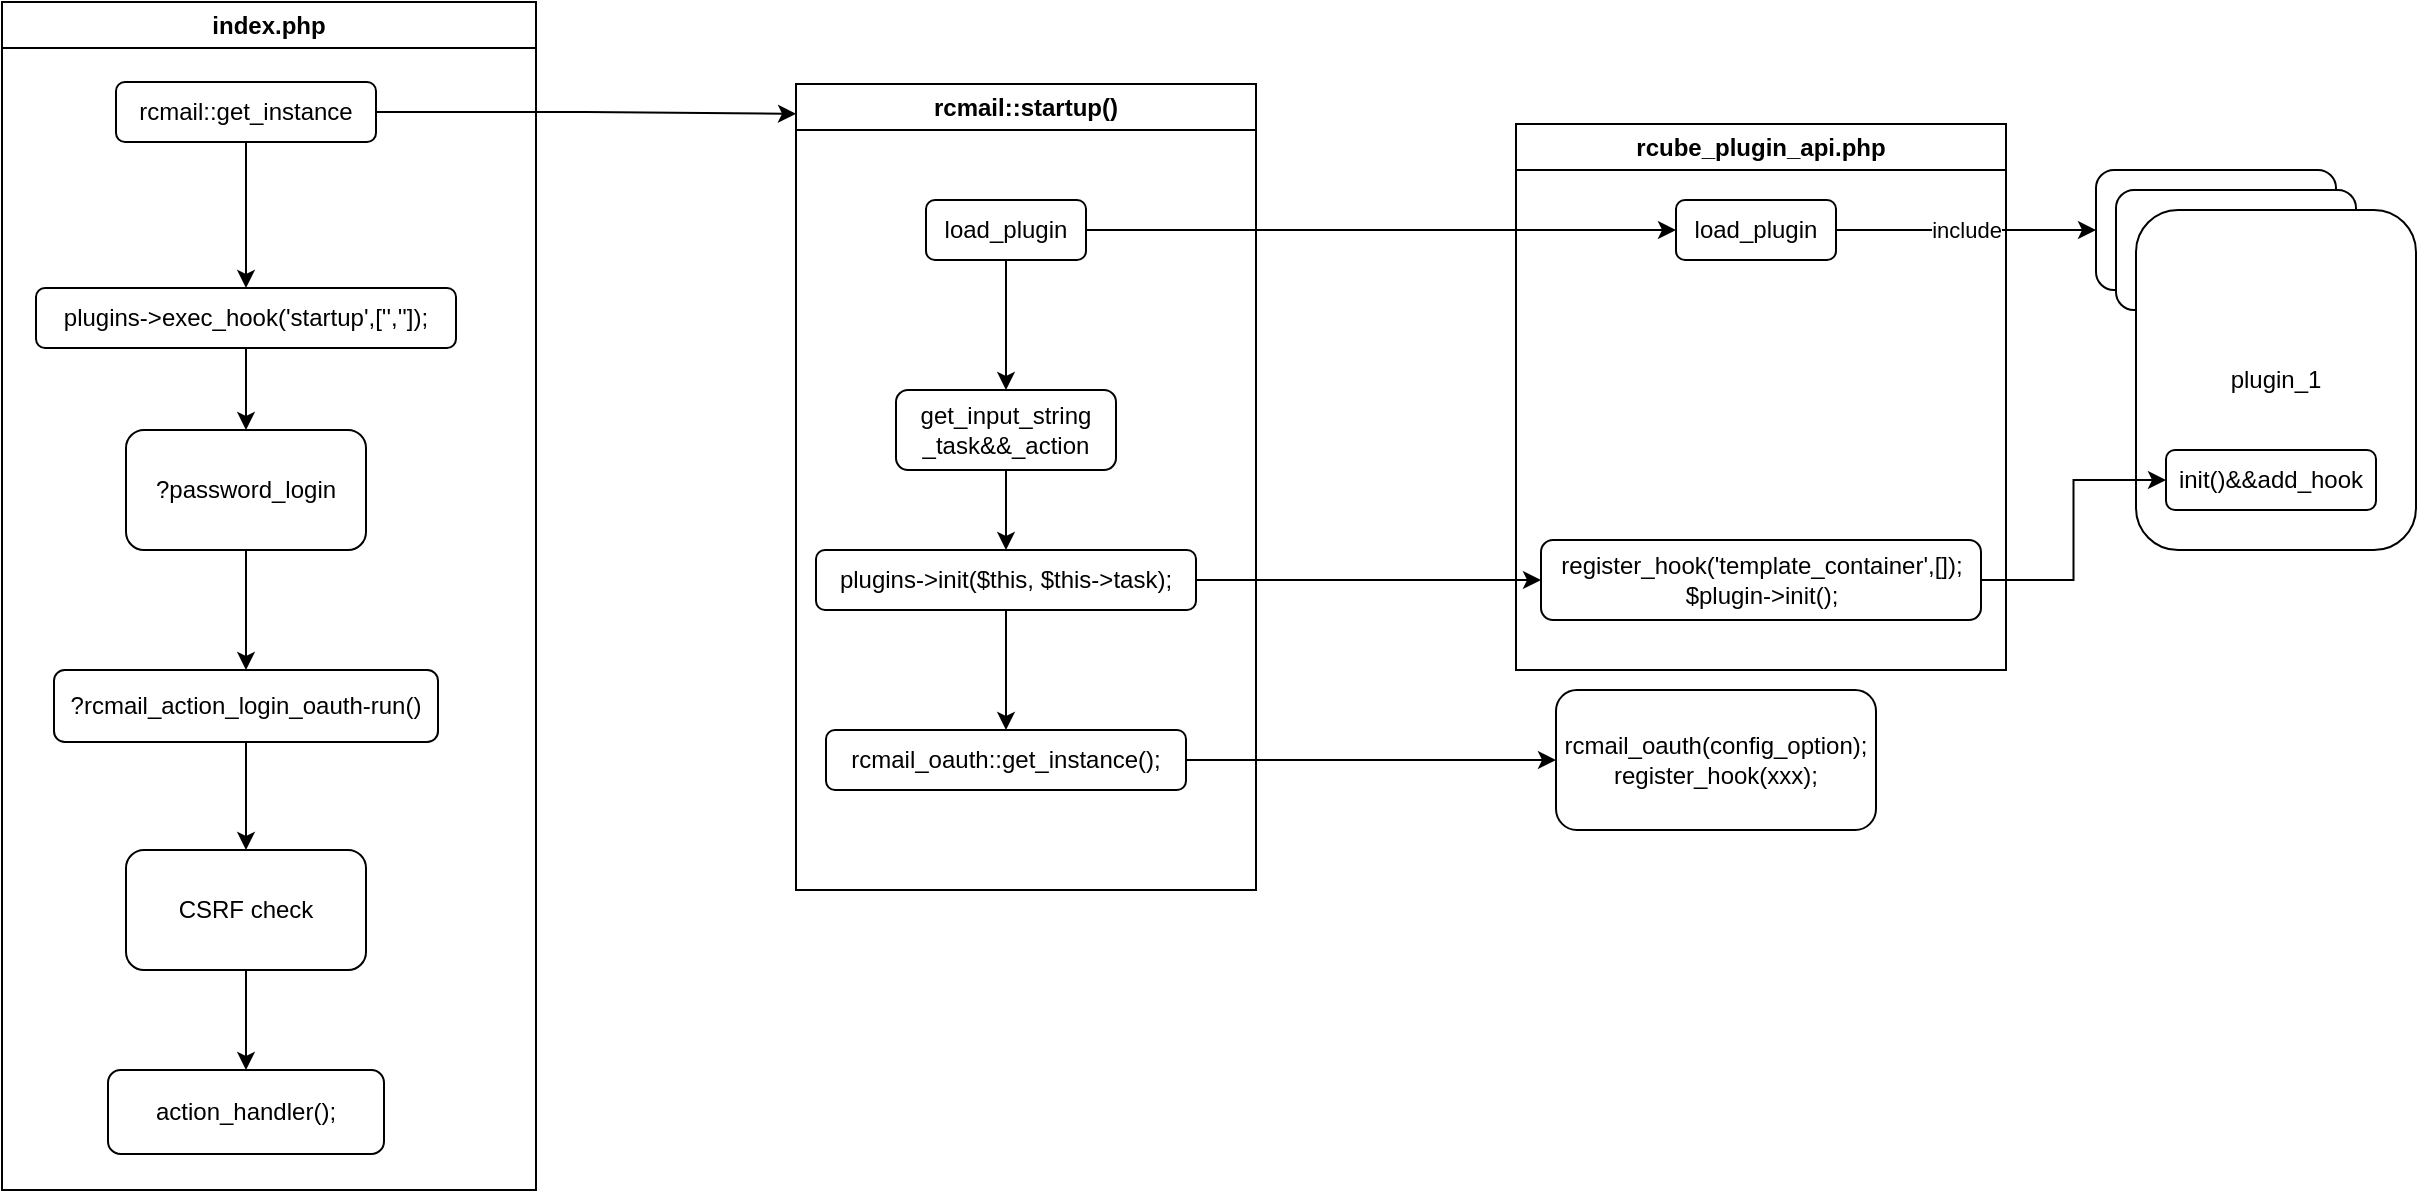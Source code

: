 <mxfile version="21.0.8" type="github">
  <diagram name="第 1 页" id="ePscFV2YcZ97pRkeltCn">
    <mxGraphModel dx="954" dy="529" grid="1" gridSize="10" guides="1" tooltips="1" connect="1" arrows="1" fold="1" page="1" pageScale="1" pageWidth="1600" pageHeight="1200" math="0" shadow="0">
      <root>
        <mxCell id="0" />
        <mxCell id="1" parent="0" />
        <mxCell id="Cq3rYmm9DUNjAHLXpiPS-3" value="index.php" style="swimlane;whiteSpace=wrap;html=1;shadow=0;" parent="1" vertex="1">
          <mxGeometry x="243" y="196" width="267" height="594" as="geometry">
            <mxRectangle x="330" y="180" width="140" height="30" as="alternateBounds" />
          </mxGeometry>
        </mxCell>
        <mxCell id="Cq3rYmm9DUNjAHLXpiPS-11" value="" style="edgeStyle=orthogonalEdgeStyle;rounded=0;orthogonalLoop=1;jettySize=auto;html=1;shadow=0;" parent="Cq3rYmm9DUNjAHLXpiPS-3" source="Cq3rYmm9DUNjAHLXpiPS-1" target="Cq3rYmm9DUNjAHLXpiPS-10" edge="1">
          <mxGeometry relative="1" as="geometry" />
        </mxCell>
        <mxCell id="Cq3rYmm9DUNjAHLXpiPS-1" value="rcmail::get_instance" style="rounded=1;whiteSpace=wrap;html=1;shadow=0;" parent="Cq3rYmm9DUNjAHLXpiPS-3" vertex="1">
          <mxGeometry x="57" y="40" width="130" height="30" as="geometry" />
        </mxCell>
        <mxCell id="Cq3rYmm9DUNjAHLXpiPS-42" value="" style="edgeStyle=orthogonalEdgeStyle;rounded=0;orthogonalLoop=1;jettySize=auto;html=1;" parent="Cq3rYmm9DUNjAHLXpiPS-3" source="Cq3rYmm9DUNjAHLXpiPS-10" target="Cq3rYmm9DUNjAHLXpiPS-41" edge="1">
          <mxGeometry relative="1" as="geometry" />
        </mxCell>
        <mxCell id="Cq3rYmm9DUNjAHLXpiPS-10" value="plugins-&amp;gt;exec_hook(&#39;startup&#39;,[&#39;&#39;,&#39;&#39;]);" style="whiteSpace=wrap;html=1;rounded=1;shadow=0;" parent="Cq3rYmm9DUNjAHLXpiPS-3" vertex="1">
          <mxGeometry x="17" y="143" width="210" height="30" as="geometry" />
        </mxCell>
        <mxCell id="Cq3rYmm9DUNjAHLXpiPS-44" value="" style="edgeStyle=orthogonalEdgeStyle;rounded=0;orthogonalLoop=1;jettySize=auto;html=1;" parent="Cq3rYmm9DUNjAHLXpiPS-3" source="Cq3rYmm9DUNjAHLXpiPS-41" target="Cq3rYmm9DUNjAHLXpiPS-43" edge="1">
          <mxGeometry relative="1" as="geometry" />
        </mxCell>
        <mxCell id="Cq3rYmm9DUNjAHLXpiPS-41" value="?password_login" style="rounded=1;whiteSpace=wrap;html=1;shadow=0;" parent="Cq3rYmm9DUNjAHLXpiPS-3" vertex="1">
          <mxGeometry x="62" y="214" width="120" height="60" as="geometry" />
        </mxCell>
        <mxCell id="tA15_gE2UNcbUZuchH2e-3" style="edgeStyle=orthogonalEdgeStyle;rounded=0;orthogonalLoop=1;jettySize=auto;html=1;exitX=0.5;exitY=1;exitDx=0;exitDy=0;entryX=0.5;entryY=0;entryDx=0;entryDy=0;" edge="1" parent="Cq3rYmm9DUNjAHLXpiPS-3" source="Cq3rYmm9DUNjAHLXpiPS-43" target="tA15_gE2UNcbUZuchH2e-1">
          <mxGeometry relative="1" as="geometry" />
        </mxCell>
        <mxCell id="Cq3rYmm9DUNjAHLXpiPS-43" value="?rcmail_action_login_oauth-run()" style="rounded=1;whiteSpace=wrap;html=1;shadow=0;" parent="Cq3rYmm9DUNjAHLXpiPS-3" vertex="1">
          <mxGeometry x="26" y="334" width="192" height="36" as="geometry" />
        </mxCell>
        <mxCell id="Cq3rYmm9DUNjAHLXpiPS-45" value="action_handler();" style="rounded=1;whiteSpace=wrap;html=1;shadow=0;" parent="Cq3rYmm9DUNjAHLXpiPS-3" vertex="1">
          <mxGeometry x="53" y="534" width="138" height="42" as="geometry" />
        </mxCell>
        <mxCell id="tA15_gE2UNcbUZuchH2e-4" style="edgeStyle=orthogonalEdgeStyle;rounded=0;orthogonalLoop=1;jettySize=auto;html=1;exitX=0.5;exitY=1;exitDx=0;exitDy=0;entryX=0.5;entryY=0;entryDx=0;entryDy=0;" edge="1" parent="Cq3rYmm9DUNjAHLXpiPS-3" source="tA15_gE2UNcbUZuchH2e-1" target="Cq3rYmm9DUNjAHLXpiPS-45">
          <mxGeometry relative="1" as="geometry" />
        </mxCell>
        <mxCell id="tA15_gE2UNcbUZuchH2e-1" value="CSRF check" style="rounded=1;whiteSpace=wrap;html=1;shadow=0;" vertex="1" parent="Cq3rYmm9DUNjAHLXpiPS-3">
          <mxGeometry x="62" y="424" width="120" height="60" as="geometry" />
        </mxCell>
        <mxCell id="Cq3rYmm9DUNjAHLXpiPS-4" value="" style="rounded=1;whiteSpace=wrap;html=1;shadow=0;" parent="1" vertex="1">
          <mxGeometry x="1290" y="280" width="120" height="60" as="geometry" />
        </mxCell>
        <mxCell id="Cq3rYmm9DUNjAHLXpiPS-5" value="" style="rounded=1;whiteSpace=wrap;html=1;shadow=0;" parent="1" vertex="1">
          <mxGeometry x="1300" y="290" width="120" height="60" as="geometry" />
        </mxCell>
        <mxCell id="Cq3rYmm9DUNjAHLXpiPS-6" value="plugin_1" style="rounded=1;whiteSpace=wrap;html=1;shadow=0;" parent="1" vertex="1">
          <mxGeometry x="1310" y="300" width="140" height="170" as="geometry" />
        </mxCell>
        <mxCell id="Cq3rYmm9DUNjAHLXpiPS-7" value="include" style="edgeStyle=orthogonalEdgeStyle;rounded=0;orthogonalLoop=1;jettySize=auto;html=1;entryX=0;entryY=0.5;entryDx=0;entryDy=0;shadow=0;exitX=1;exitY=0.5;exitDx=0;exitDy=0;" parent="1" source="Cq3rYmm9DUNjAHLXpiPS-13" target="Cq3rYmm9DUNjAHLXpiPS-4" edge="1">
          <mxGeometry relative="1" as="geometry">
            <mxPoint x="1100" y="300" as="sourcePoint" />
            <mxPoint x="1140" y="390" as="targetPoint" />
          </mxGeometry>
        </mxCell>
        <mxCell id="Cq3rYmm9DUNjAHLXpiPS-8" value="init()&amp;amp;&amp;amp;add_hook" style="rounded=1;whiteSpace=wrap;html=1;shadow=0;" parent="1" vertex="1">
          <mxGeometry x="1325" y="420" width="105" height="30" as="geometry" />
        </mxCell>
        <mxCell id="Cq3rYmm9DUNjAHLXpiPS-18" value="rcmail::startup()" style="swimlane;whiteSpace=wrap;html=1;shadow=0;" parent="1" vertex="1">
          <mxGeometry x="640" y="237" width="230" height="403" as="geometry">
            <mxRectangle x="560" y="220" width="130" height="30" as="alternateBounds" />
          </mxGeometry>
        </mxCell>
        <mxCell id="Cq3rYmm9DUNjAHLXpiPS-22" value="" style="edgeStyle=orthogonalEdgeStyle;rounded=0;orthogonalLoop=1;jettySize=auto;html=1;shadow=0;" parent="Cq3rYmm9DUNjAHLXpiPS-18" source="Cq3rYmm9DUNjAHLXpiPS-19" target="Cq3rYmm9DUNjAHLXpiPS-21" edge="1">
          <mxGeometry relative="1" as="geometry" />
        </mxCell>
        <mxCell id="Cq3rYmm9DUNjAHLXpiPS-19" value="load_plugin" style="rounded=1;whiteSpace=wrap;html=1;shadow=0;" parent="Cq3rYmm9DUNjAHLXpiPS-18" vertex="1">
          <mxGeometry x="65" y="58" width="80" height="30" as="geometry" />
        </mxCell>
        <mxCell id="Cq3rYmm9DUNjAHLXpiPS-35" style="edgeStyle=orthogonalEdgeStyle;rounded=0;orthogonalLoop=1;jettySize=auto;html=1;exitX=0.5;exitY=1;exitDx=0;exitDy=0;" parent="Cq3rYmm9DUNjAHLXpiPS-18" source="Cq3rYmm9DUNjAHLXpiPS-21" target="Cq3rYmm9DUNjAHLXpiPS-25" edge="1">
          <mxGeometry relative="1" as="geometry" />
        </mxCell>
        <mxCell id="Cq3rYmm9DUNjAHLXpiPS-21" value="get_input_string&lt;br&gt;_task&amp;amp;&amp;amp;_action" style="rounded=1;whiteSpace=wrap;html=1;shadow=0;" parent="Cq3rYmm9DUNjAHLXpiPS-18" vertex="1">
          <mxGeometry x="50" y="153" width="110" height="40" as="geometry" />
        </mxCell>
        <mxCell id="Cq3rYmm9DUNjAHLXpiPS-23" value="rcmail_oauth::get_instance();" style="rounded=1;whiteSpace=wrap;html=1;shadow=0;" parent="Cq3rYmm9DUNjAHLXpiPS-18" vertex="1">
          <mxGeometry x="15" y="323" width="180" height="30" as="geometry" />
        </mxCell>
        <mxCell id="Cq3rYmm9DUNjAHLXpiPS-36" style="edgeStyle=orthogonalEdgeStyle;rounded=0;orthogonalLoop=1;jettySize=auto;html=1;exitX=0.5;exitY=1;exitDx=0;exitDy=0;entryX=0.5;entryY=0;entryDx=0;entryDy=0;" parent="Cq3rYmm9DUNjAHLXpiPS-18" source="Cq3rYmm9DUNjAHLXpiPS-25" target="Cq3rYmm9DUNjAHLXpiPS-23" edge="1">
          <mxGeometry relative="1" as="geometry" />
        </mxCell>
        <mxCell id="Cq3rYmm9DUNjAHLXpiPS-25" value="plugins-&amp;gt;init($this, $this-&amp;gt;task);" style="rounded=1;whiteSpace=wrap;html=1;shadow=0;" parent="Cq3rYmm9DUNjAHLXpiPS-18" vertex="1">
          <mxGeometry x="10" y="233" width="190" height="30" as="geometry" />
        </mxCell>
        <mxCell id="Cq3rYmm9DUNjAHLXpiPS-14" style="edgeStyle=orthogonalEdgeStyle;rounded=0;orthogonalLoop=1;jettySize=auto;html=1;entryX=0;entryY=0.5;entryDx=0;entryDy=0;exitX=1;exitY=0.5;exitDx=0;exitDy=0;shadow=0;" parent="1" source="Cq3rYmm9DUNjAHLXpiPS-19" target="Cq3rYmm9DUNjAHLXpiPS-13" edge="1">
          <mxGeometry relative="1" as="geometry">
            <mxPoint x="770" y="340" as="sourcePoint" />
          </mxGeometry>
        </mxCell>
        <mxCell id="Cq3rYmm9DUNjAHLXpiPS-20" style="edgeStyle=orthogonalEdgeStyle;rounded=0;orthogonalLoop=1;jettySize=auto;html=1;exitX=1;exitY=0.5;exitDx=0;exitDy=0;entryX=0;entryY=0.037;entryDx=0;entryDy=0;entryPerimeter=0;shadow=0;" parent="1" source="Cq3rYmm9DUNjAHLXpiPS-1" target="Cq3rYmm9DUNjAHLXpiPS-18" edge="1">
          <mxGeometry relative="1" as="geometry" />
        </mxCell>
        <mxCell id="Cq3rYmm9DUNjAHLXpiPS-30" style="edgeStyle=orthogonalEdgeStyle;rounded=0;orthogonalLoop=1;jettySize=auto;html=1;exitX=1;exitY=0.5;exitDx=0;exitDy=0;entryX=0;entryY=0.5;entryDx=0;entryDy=0;shadow=0;" parent="1" source="Cq3rYmm9DUNjAHLXpiPS-27" target="Cq3rYmm9DUNjAHLXpiPS-8" edge="1">
          <mxGeometry relative="1" as="geometry" />
        </mxCell>
        <mxCell id="Cq3rYmm9DUNjAHLXpiPS-28" style="edgeStyle=orthogonalEdgeStyle;rounded=0;orthogonalLoop=1;jettySize=auto;html=1;exitX=1;exitY=0.5;exitDx=0;exitDy=0;shadow=0;entryX=0;entryY=0.5;entryDx=0;entryDy=0;" parent="1" source="Cq3rYmm9DUNjAHLXpiPS-25" target="Cq3rYmm9DUNjAHLXpiPS-27" edge="1">
          <mxGeometry relative="1" as="geometry" />
        </mxCell>
        <mxCell id="Cq3rYmm9DUNjAHLXpiPS-31" value="rcube_plugin_api.php" style="swimlane;whiteSpace=wrap;html=1;shadow=0;" parent="1" vertex="1">
          <mxGeometry x="1000" y="257" width="245" height="273" as="geometry">
            <mxRectangle x="1010" y="257" width="140" height="30" as="alternateBounds" />
          </mxGeometry>
        </mxCell>
        <mxCell id="Cq3rYmm9DUNjAHLXpiPS-13" value="load_plugin" style="rounded=1;whiteSpace=wrap;html=1;shadow=0;" parent="Cq3rYmm9DUNjAHLXpiPS-31" vertex="1">
          <mxGeometry x="80" y="38" width="80" height="30" as="geometry" />
        </mxCell>
        <mxCell id="Cq3rYmm9DUNjAHLXpiPS-27" value="register_hook(&#39;template_container&#39;,[]);&lt;br&gt;$plugin-&amp;gt;init();" style="rounded=1;whiteSpace=wrap;html=1;shadow=0;" parent="Cq3rYmm9DUNjAHLXpiPS-31" vertex="1">
          <mxGeometry x="12.5" y="208" width="220" height="40" as="geometry" />
        </mxCell>
        <mxCell id="Cq3rYmm9DUNjAHLXpiPS-38" value="rcmail_oauth(config_option);&lt;br&gt;register_hook(xxx);" style="rounded=1;whiteSpace=wrap;html=1;shadow=0;" parent="1" vertex="1">
          <mxGeometry x="1020" y="540" width="160" height="70" as="geometry" />
        </mxCell>
        <mxCell id="Cq3rYmm9DUNjAHLXpiPS-39" value="" style="edgeStyle=orthogonalEdgeStyle;rounded=0;orthogonalLoop=1;jettySize=auto;html=1;" parent="1" source="Cq3rYmm9DUNjAHLXpiPS-23" target="Cq3rYmm9DUNjAHLXpiPS-38" edge="1">
          <mxGeometry relative="1" as="geometry" />
        </mxCell>
      </root>
    </mxGraphModel>
  </diagram>
</mxfile>
